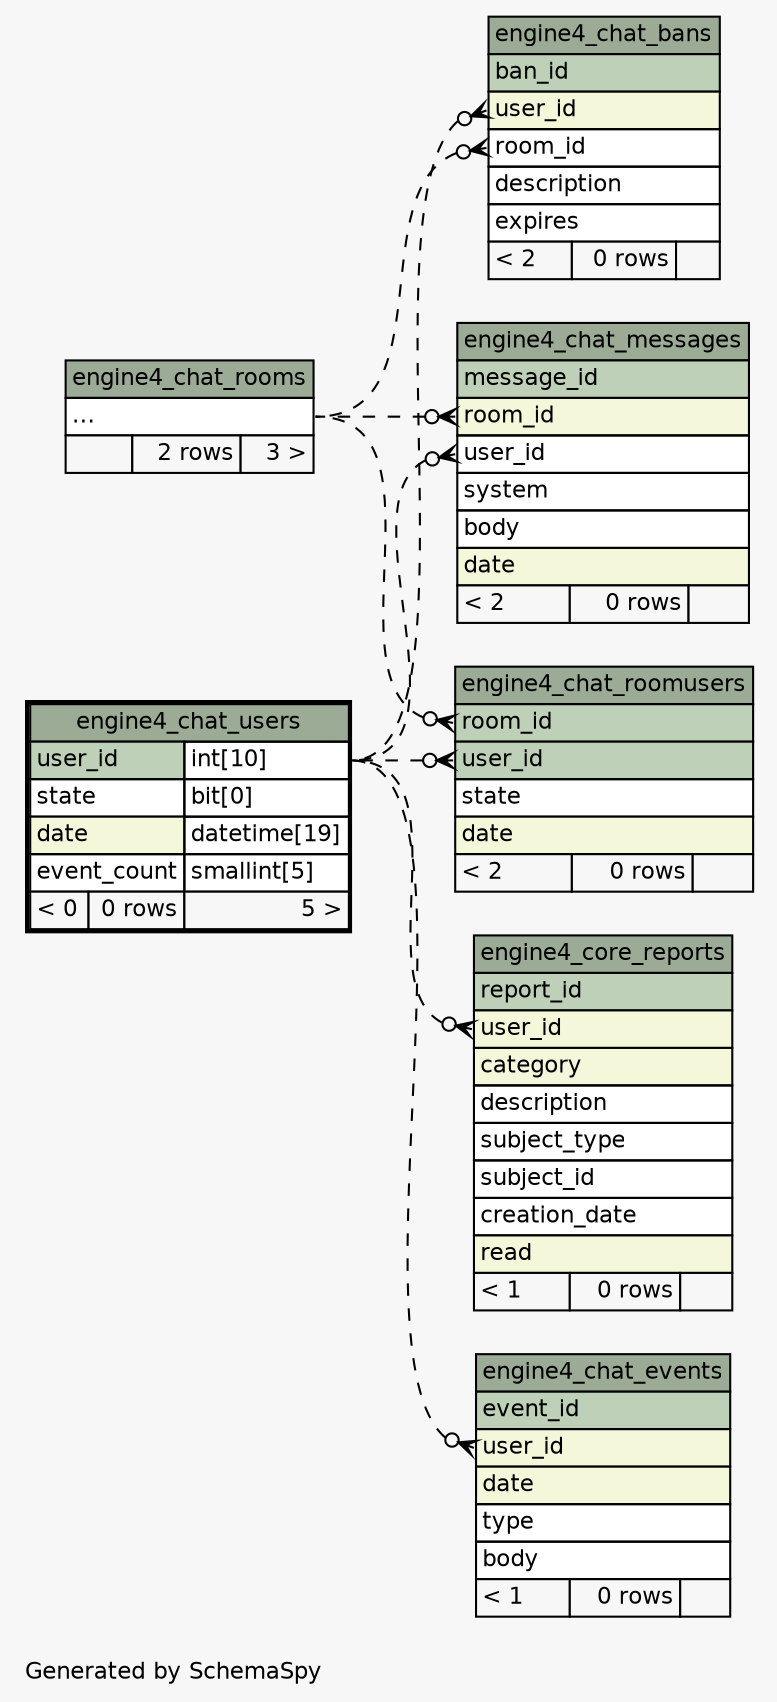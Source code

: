 // dot 2.38.0 on Windows 10 10.0
// SchemaSpy rev 590
digraph "impliedTwoDegreesRelationshipsDiagram" {
  graph [
    rankdir="RL"
    bgcolor="#f7f7f7"
    label="\nGenerated by SchemaSpy"
    labeljust="l"
    nodesep="0.18"
    ranksep="0.46"
    fontname="Helvetica"
    fontsize="11"
  ];
  node [
    fontname="Helvetica"
    fontsize="11"
    shape="plaintext"
  ];
  edge [
    arrowsize="0.8"
  ];
  "engine4_chat_bans":"room_id":w -> "engine4_chat_rooms":"elipses":e [arrowhead=none dir=back arrowtail=crowodot style=dashed];
  "engine4_chat_bans":"user_id":w -> "engine4_chat_users":"user_id.type":e [arrowhead=none dir=back arrowtail=crowodot style=dashed];
  "engine4_chat_events":"user_id":w -> "engine4_chat_users":"user_id.type":e [arrowhead=none dir=back arrowtail=crowodot style=dashed];
  "engine4_chat_messages":"room_id":w -> "engine4_chat_rooms":"elipses":e [arrowhead=none dir=back arrowtail=crowodot style=dashed];
  "engine4_chat_messages":"user_id":w -> "engine4_chat_users":"user_id.type":e [arrowhead=none dir=back arrowtail=crowodot style=dashed];
  "engine4_chat_roomusers":"room_id":w -> "engine4_chat_rooms":"elipses":e [arrowhead=none dir=back arrowtail=crowodot style=dashed];
  "engine4_chat_roomusers":"user_id":w -> "engine4_chat_users":"user_id.type":e [arrowhead=none dir=back arrowtail=crowodot style=dashed];
  "engine4_core_reports":"user_id":w -> "engine4_chat_users":"user_id.type":e [arrowhead=none dir=back arrowtail=crowodot style=dashed];
  "engine4_chat_bans" [
    label=<
    <TABLE BORDER="0" CELLBORDER="1" CELLSPACING="0" BGCOLOR="#ffffff">
      <TR><TD COLSPAN="3" BGCOLOR="#9bab96" ALIGN="CENTER">engine4_chat_bans</TD></TR>
      <TR><TD PORT="ban_id" COLSPAN="3" BGCOLOR="#bed1b8" ALIGN="LEFT">ban_id</TD></TR>
      <TR><TD PORT="user_id" COLSPAN="3" BGCOLOR="#f4f7da" ALIGN="LEFT">user_id</TD></TR>
      <TR><TD PORT="room_id" COLSPAN="3" ALIGN="LEFT">room_id</TD></TR>
      <TR><TD PORT="description" COLSPAN="3" ALIGN="LEFT">description</TD></TR>
      <TR><TD PORT="expires" COLSPAN="3" ALIGN="LEFT">expires</TD></TR>
      <TR><TD ALIGN="LEFT" BGCOLOR="#f7f7f7">&lt; 2</TD><TD ALIGN="RIGHT" BGCOLOR="#f7f7f7">0 rows</TD><TD ALIGN="RIGHT" BGCOLOR="#f7f7f7">  </TD></TR>
    </TABLE>>
    URL="engine4_chat_bans.html"
    tooltip="engine4_chat_bans"
  ];
  "engine4_chat_events" [
    label=<
    <TABLE BORDER="0" CELLBORDER="1" CELLSPACING="0" BGCOLOR="#ffffff">
      <TR><TD COLSPAN="3" BGCOLOR="#9bab96" ALIGN="CENTER">engine4_chat_events</TD></TR>
      <TR><TD PORT="event_id" COLSPAN="3" BGCOLOR="#bed1b8" ALIGN="LEFT">event_id</TD></TR>
      <TR><TD PORT="user_id" COLSPAN="3" BGCOLOR="#f4f7da" ALIGN="LEFT">user_id</TD></TR>
      <TR><TD PORT="date" COLSPAN="3" BGCOLOR="#f4f7da" ALIGN="LEFT">date</TD></TR>
      <TR><TD PORT="type" COLSPAN="3" ALIGN="LEFT">type</TD></TR>
      <TR><TD PORT="body" COLSPAN="3" ALIGN="LEFT">body</TD></TR>
      <TR><TD ALIGN="LEFT" BGCOLOR="#f7f7f7">&lt; 1</TD><TD ALIGN="RIGHT" BGCOLOR="#f7f7f7">0 rows</TD><TD ALIGN="RIGHT" BGCOLOR="#f7f7f7">  </TD></TR>
    </TABLE>>
    URL="engine4_chat_events.html"
    tooltip="engine4_chat_events"
  ];
  "engine4_chat_messages" [
    label=<
    <TABLE BORDER="0" CELLBORDER="1" CELLSPACING="0" BGCOLOR="#ffffff">
      <TR><TD COLSPAN="3" BGCOLOR="#9bab96" ALIGN="CENTER">engine4_chat_messages</TD></TR>
      <TR><TD PORT="message_id" COLSPAN="3" BGCOLOR="#bed1b8" ALIGN="LEFT">message_id</TD></TR>
      <TR><TD PORT="room_id" COLSPAN="3" BGCOLOR="#f4f7da" ALIGN="LEFT">room_id</TD></TR>
      <TR><TD PORT="user_id" COLSPAN="3" ALIGN="LEFT">user_id</TD></TR>
      <TR><TD PORT="system" COLSPAN="3" ALIGN="LEFT">system</TD></TR>
      <TR><TD PORT="body" COLSPAN="3" ALIGN="LEFT">body</TD></TR>
      <TR><TD PORT="date" COLSPAN="3" BGCOLOR="#f4f7da" ALIGN="LEFT">date</TD></TR>
      <TR><TD ALIGN="LEFT" BGCOLOR="#f7f7f7">&lt; 2</TD><TD ALIGN="RIGHT" BGCOLOR="#f7f7f7">0 rows</TD><TD ALIGN="RIGHT" BGCOLOR="#f7f7f7">  </TD></TR>
    </TABLE>>
    URL="engine4_chat_messages.html"
    tooltip="engine4_chat_messages"
  ];
  "engine4_chat_rooms" [
    label=<
    <TABLE BORDER="0" CELLBORDER="1" CELLSPACING="0" BGCOLOR="#ffffff">
      <TR><TD COLSPAN="3" BGCOLOR="#9bab96" ALIGN="CENTER">engine4_chat_rooms</TD></TR>
      <TR><TD PORT="elipses" COLSPAN="3" ALIGN="LEFT">...</TD></TR>
      <TR><TD ALIGN="LEFT" BGCOLOR="#f7f7f7">  </TD><TD ALIGN="RIGHT" BGCOLOR="#f7f7f7">2 rows</TD><TD ALIGN="RIGHT" BGCOLOR="#f7f7f7">3 &gt;</TD></TR>
    </TABLE>>
    URL="engine4_chat_rooms.html"
    tooltip="engine4_chat_rooms"
  ];
  "engine4_chat_roomusers" [
    label=<
    <TABLE BORDER="0" CELLBORDER="1" CELLSPACING="0" BGCOLOR="#ffffff">
      <TR><TD COLSPAN="3" BGCOLOR="#9bab96" ALIGN="CENTER">engine4_chat_roomusers</TD></TR>
      <TR><TD PORT="room_id" COLSPAN="3" BGCOLOR="#bed1b8" ALIGN="LEFT">room_id</TD></TR>
      <TR><TD PORT="user_id" COLSPAN="3" BGCOLOR="#bed1b8" ALIGN="LEFT">user_id</TD></TR>
      <TR><TD PORT="state" COLSPAN="3" ALIGN="LEFT">state</TD></TR>
      <TR><TD PORT="date" COLSPAN="3" BGCOLOR="#f4f7da" ALIGN="LEFT">date</TD></TR>
      <TR><TD ALIGN="LEFT" BGCOLOR="#f7f7f7">&lt; 2</TD><TD ALIGN="RIGHT" BGCOLOR="#f7f7f7">0 rows</TD><TD ALIGN="RIGHT" BGCOLOR="#f7f7f7">  </TD></TR>
    </TABLE>>
    URL="engine4_chat_roomusers.html"
    tooltip="engine4_chat_roomusers"
  ];
  "engine4_chat_users" [
    label=<
    <TABLE BORDER="2" CELLBORDER="1" CELLSPACING="0" BGCOLOR="#ffffff">
      <TR><TD COLSPAN="3" BGCOLOR="#9bab96" ALIGN="CENTER">engine4_chat_users</TD></TR>
      <TR><TD PORT="user_id" COLSPAN="2" BGCOLOR="#bed1b8" ALIGN="LEFT">user_id</TD><TD PORT="user_id.type" ALIGN="LEFT">int[10]</TD></TR>
      <TR><TD PORT="state" COLSPAN="2" ALIGN="LEFT">state</TD><TD PORT="state.type" ALIGN="LEFT">bit[0]</TD></TR>
      <TR><TD PORT="date" COLSPAN="2" BGCOLOR="#f4f7da" ALIGN="LEFT">date</TD><TD PORT="date.type" ALIGN="LEFT">datetime[19]</TD></TR>
      <TR><TD PORT="event_count" COLSPAN="2" ALIGN="LEFT">event_count</TD><TD PORT="event_count.type" ALIGN="LEFT">smallint[5]</TD></TR>
      <TR><TD ALIGN="LEFT" BGCOLOR="#f7f7f7">&lt; 0</TD><TD ALIGN="RIGHT" BGCOLOR="#f7f7f7">0 rows</TD><TD ALIGN="RIGHT" BGCOLOR="#f7f7f7">5 &gt;</TD></TR>
    </TABLE>>
    URL="engine4_chat_users.html"
    tooltip="engine4_chat_users"
  ];
  "engine4_core_reports" [
    label=<
    <TABLE BORDER="0" CELLBORDER="1" CELLSPACING="0" BGCOLOR="#ffffff">
      <TR><TD COLSPAN="3" BGCOLOR="#9bab96" ALIGN="CENTER">engine4_core_reports</TD></TR>
      <TR><TD PORT="report_id" COLSPAN="3" BGCOLOR="#bed1b8" ALIGN="LEFT">report_id</TD></TR>
      <TR><TD PORT="user_id" COLSPAN="3" BGCOLOR="#f4f7da" ALIGN="LEFT">user_id</TD></TR>
      <TR><TD PORT="category" COLSPAN="3" BGCOLOR="#f4f7da" ALIGN="LEFT">category</TD></TR>
      <TR><TD PORT="description" COLSPAN="3" ALIGN="LEFT">description</TD></TR>
      <TR><TD PORT="subject_type" COLSPAN="3" ALIGN="LEFT">subject_type</TD></TR>
      <TR><TD PORT="subject_id" COLSPAN="3" ALIGN="LEFT">subject_id</TD></TR>
      <TR><TD PORT="creation_date" COLSPAN="3" ALIGN="LEFT">creation_date</TD></TR>
      <TR><TD PORT="read" COLSPAN="3" BGCOLOR="#f4f7da" ALIGN="LEFT">read</TD></TR>
      <TR><TD ALIGN="LEFT" BGCOLOR="#f7f7f7">&lt; 1</TD><TD ALIGN="RIGHT" BGCOLOR="#f7f7f7">0 rows</TD><TD ALIGN="RIGHT" BGCOLOR="#f7f7f7">  </TD></TR>
    </TABLE>>
    URL="engine4_core_reports.html"
    tooltip="engine4_core_reports"
  ];
}
